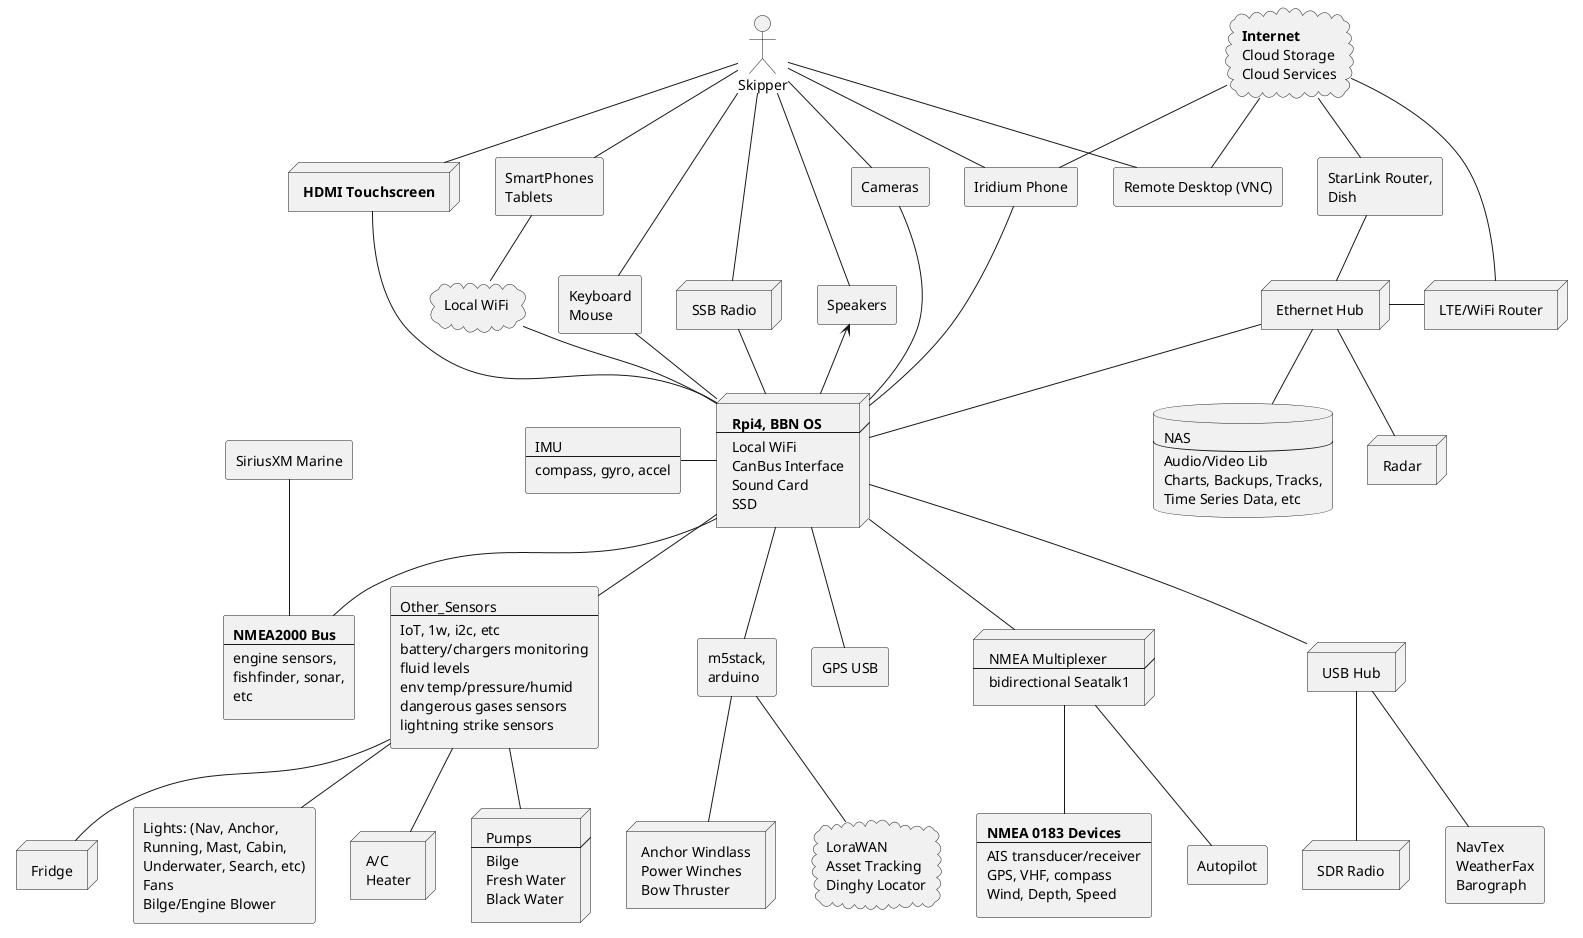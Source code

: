 @startuml

actor Skipper [
 Skipper
]

node RPI [
 <b>Rpi4, BBN OS
 ----
 Local WiFi
 CanBus Interface
 Sound Card
 SSD
]

rectangle GPS [
 GPS USB
]

rectangle IMU [
 IMU
 ----
 compass, gyro, accel
]

rectangle NMEA_2000 [
 <b>NMEA2000 Bus
 ----
 engine sensors,
 fishfinder, sonar,
 etc
]

node NMEA_Mux [
 NMEA Multiplexer
 ----
 bidirectional Seatalk1
]

rectangle NMEA_0183 [
 <b>NMEA 0183 Devices
 ----
 AIS transducer/receiver
 GPS, VHF, compass
 Wind, Depth, Speed
]

rectangle AP [
 Autopilot
]

node Eth_Hub [
 Ethernet Hub
]

node USB_Hub [
 USB Hub
]

node Router [
 LTE/WiFi Router
]

rectangle Dish_Router [
 StarLink Router,
 Dish
]

node Radar [
 Radar
]

node Touchscreen [
 <b>HDMI Touchscreen
]

rectangle Speakers [
 Speakers
]

rectangle Cameras [
 Cameras
]

node SDR [
 SDR Radio
]

node SSB [
 SSB Radio
]

cloud WiFi_Local [
 Local WiFi
]

rectangle Iridium [
 Iridium Phone
]

rectangle Other_Sensors [
 Other_Sensors
 ----
 IoT, 1w, i2c, etc
 battery/chargers monitoring
 fluid levels
 env temp/pressure/humid
 dangerous gases sensors
 lightning strike sensors
]

rectangle Remote_Desktop [
 Remote Desktop (VNC)
]

node AC [
 A/C
 Heater
]

node Pumps [
 Pumps
 ----
 Bilge
 Fresh Water
 Black Water
]

node Fridge [
 Fridge
]

rectangle Lights_Fans [
 Lights: (Nav, Anchor,
 Running, Mast, Cabin,
 Underwater, Search, etc)
 Fans
 Bilge/Engine Blower
]

rectangle Keyboard_Mouse [
 Keyboard
 Mouse
]

rectangle Weather [
 NavTex
 WeatherFax
 Barograph
]

rectangle SiriusXM [
 SiriusXM Marine
]

rectangle SmartPhone [
 SmartPhones
 Tablets
]

database NAS [
 NAS
 ----
 Audio/Video Lib
 Charts, Backups, Tracks,
 Time Series Data, etc
]

node Winches [
 Anchor Windlass
 Power Winches
 Bow Thruster
]

cloud Cloud_Internet [
 <b>Internet
 Cloud Storage
 Cloud Services
]

cloud Lora [
 LoraWAN
 Asset Tracking
 Dinghy Locator
]

rectangle Esp32 [
 m5stack,
 arduino
]

RPI -- GPS
RPI -l- IMU
RPI -- NMEA_2000
RPI -- NMEA_Mux
RPI -u- Eth_Hub
RPI -- USB_Hub
RPI -u- Touchscreen
RPI -u- Cameras
RPI -u-> Speakers
RPI -u- SSB
RPI -u- Iridium
RPI -- Other_Sensors
RPI -d- Esp32
RPI -u- WiFi_Local
RPI -u- Keyboard_Mouse

SmartPhone -- WiFi_Local

SiriusXM -- NMEA_2000

Eth_Hub -r- Router
Eth_Hub -- Radar
Eth_Hub -- NAS
Eth_Hub -u- Dish_Router

USB_Hub -- SDR
USB_Hub -- Weather

Other_Sensors -- AC
Other_Sensors -- Fridge
Other_Sensors -- Lights_Fans
Other_Sensors -- Pumps

NMEA_Mux -- NMEA_0183
NMEA_Mux -- AP

Esp32 -- Lora
Esp32 -- Winches

Cloud_Internet -- Dish_Router
Cloud_Internet -- Router
Cloud_Internet -- Iridium
Cloud_Internet -- Remote_Desktop

Skipper -- Touchscreen
Skipper -- Speakers
Skipper -- Cameras
Skipper -- Iridium
Skipper -- SSB
Skipper -- SmartPhone
Skipper -- Keyboard_Mouse
Skipper -- Remote_Desktop

@enduml
